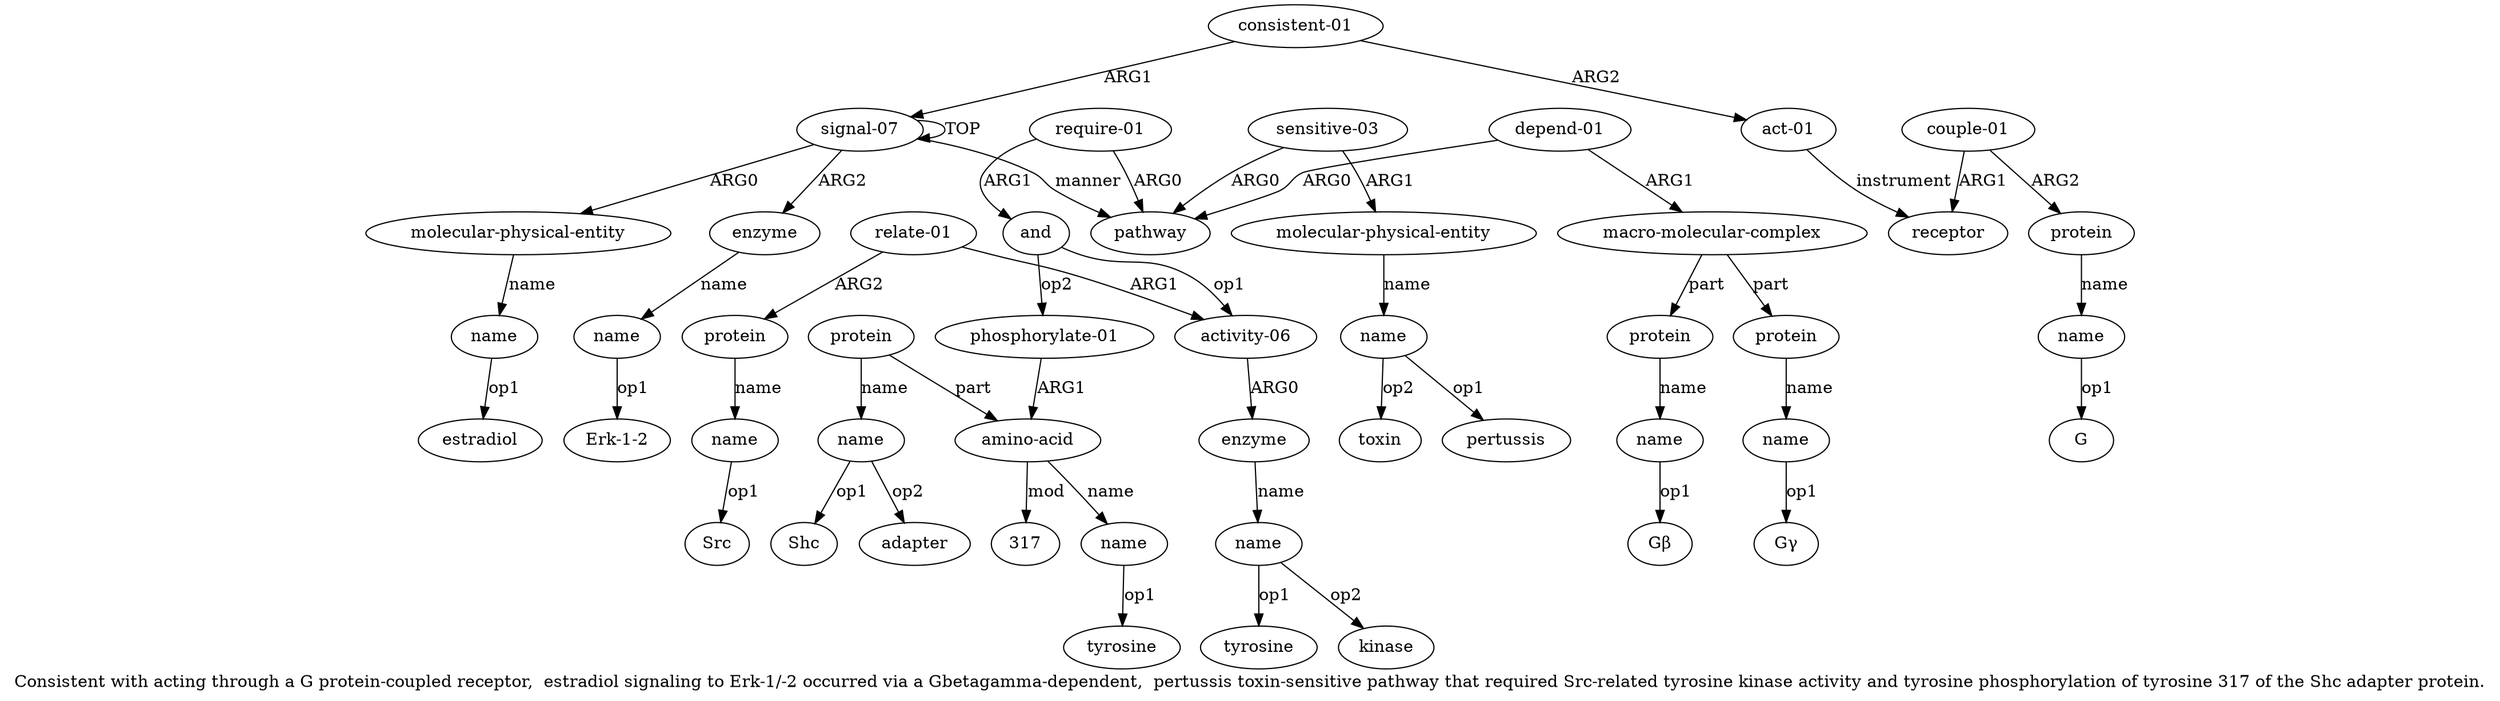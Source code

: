 digraph  {
	graph [label="Consistent with acting through a G protein-coupled receptor,  estradiol signaling to Erk-1/-2 occurred via a Gbetagamma-dependent,  \
pertussis toxin-sensitive pathway that required Src-related tyrosine kinase activity and tyrosine phosphorylation of tyrosine 317 \
of the Shc adapter protein."];
	node [label="\N"];
	a20	 [color=black,
		gold_ind=20,
		gold_label="relate-01",
		label="relate-01",
		test_ind=20,
		test_label="relate-01"];
	a21	 [color=black,
		gold_ind=21,
		gold_label=protein,
		label=protein,
		test_ind=21,
		test_label=protein];
	a20 -> a21 [key=0,
	color=black,
	gold_label=ARG2,
	label=ARG2,
	test_label=ARG2];
a17 [color=black,
	gold_ind=17,
	gold_label="activity-06",
	label="activity-06",
	test_ind=17,
	test_label="activity-06"];
a20 -> a17 [key=0,
color=black,
gold_label=ARG1,
label=ARG1,
test_label=ARG1];
a22 [color=black,
gold_ind=22,
gold_label=name,
label=name,
test_ind=22,
test_label=name];
a21 -> a22 [key=0,
color=black,
gold_label=name,
label=name,
test_label=name];
"a22 Src" [color=black,
gold_ind=-1,
gold_label=Src,
label=Src,
test_ind=-1,
test_label=Src];
a22 -> "a22 Src" [key=0,
color=black,
gold_label=op1,
label=op1,
test_label=op1];
a23 [color=black,
gold_ind=23,
gold_label="phosphorylate-01",
label="phosphorylate-01",
test_ind=23,
test_label="phosphorylate-01"];
a24 [color=black,
gold_ind=24,
gold_label="amino-acid",
label="amino-acid",
test_ind=24,
test_label="amino-acid"];
a23 -> a24 [key=0,
color=black,
gold_label=ARG1,
label=ARG1,
test_label=ARG1];
a25 [color=black,
gold_ind=25,
gold_label=name,
label=name,
test_ind=25,
test_label=name];
a24 -> a25 [key=0,
color=black,
gold_label=name,
label=name,
test_label=name];
"a24 317" [color=black,
gold_ind=-1,
gold_label=317,
label=317,
test_ind=-1,
test_label=317];
a24 -> "a24 317" [key=0,
color=black,
gold_label=mod,
label=mod,
test_label=mod];
"a25 tyrosine" [color=black,
gold_ind=-1,
gold_label=tyrosine,
label=tyrosine,
test_ind=-1,
test_label=tyrosine];
a25 -> "a25 tyrosine" [key=0,
color=black,
gold_label=op1,
label=op1,
test_label=op1];
a26 [color=black,
gold_ind=26,
gold_label=protein,
label=protein,
test_ind=26,
test_label=protein];
a26 -> a24 [key=0,
color=black,
gold_label=part,
label=part,
test_label=part];
a27 [color=black,
gold_ind=27,
gold_label=name,
label=name,
test_ind=27,
test_label=name];
a26 -> a27 [key=0,
color=black,
gold_label=name,
label=name,
test_label=name];
"a27 adapter" [color=black,
gold_ind=-1,
gold_label=adapter,
label=adapter,
test_ind=-1,
test_label=adapter];
a27 -> "a27 adapter" [key=0,
color=black,
gold_label=op2,
label=op2,
test_label=op2];
"a27 Shc" [color=black,
gold_ind=-1,
gold_label=Shc,
label=Shc,
test_ind=-1,
test_label=Shc];
a27 -> "a27 Shc" [key=0,
color=black,
gold_label=op1,
label=op1,
test_label=op1];
a28 [color=black,
gold_ind=28,
gold_label="consistent-01",
label="consistent-01",
test_ind=28,
test_label="consistent-01"];
a29 [color=black,
gold_ind=29,
gold_label="act-01",
label="act-01",
test_ind=29,
test_label="act-01"];
a28 -> a29 [key=0,
color=black,
gold_label=ARG2,
label=ARG2,
test_label=ARG2];
a0 [color=black,
gold_ind=0,
gold_label="signal-07",
label="signal-07",
test_ind=0,
test_label="signal-07"];
a28 -> a0 [key=0,
color=black,
gold_label=ARG1,
label=ARG1,
test_label=ARG1];
a30 [color=black,
gold_ind=30,
gold_label=receptor,
label=receptor,
test_ind=30,
test_label=receptor];
a29 -> a30 [key=0,
color=black,
gold_label=instrument,
label=instrument,
test_label=instrument];
a31 [color=black,
gold_ind=31,
gold_label="couple-01",
label="couple-01",
test_ind=31,
test_label="couple-01"];
a31 -> a30 [key=0,
color=black,
gold_label=ARG1,
label=ARG1,
test_label=ARG1];
a32 [color=black,
gold_ind=32,
gold_label=protein,
label=protein,
test_ind=32,
test_label=protein];
a31 -> a32 [key=0,
color=black,
gold_label=ARG2,
label=ARG2,
test_label=ARG2];
"a9 Gβ" [color=black,
gold_ind=-1,
gold_label=Gβ,
label=Gβ,
test_ind=-1,
test_label=Gβ];
"a2 estradiol" [color=black,
gold_ind=-1,
gold_label=estradiol,
label=estradiol,
test_ind=-1,
test_label=estradiol];
a33 [color=black,
gold_ind=33,
gold_label=name,
label=name,
test_ind=33,
test_label=name];
"a33 G" [color=black,
gold_ind=-1,
gold_label=G,
label=G,
test_ind=-1,
test_label=G];
a33 -> "a33 G" [key=0,
color=black,
gold_label=op1,
label=op1,
test_label=op1];
"a4 Erk-1-2" [color=black,
gold_ind=-1,
gold_label="Erk-1-2",
label="Erk-1-2",
test_ind=-1,
test_label="Erk-1-2"];
a32 -> a33 [key=0,
color=black,
gold_label=name,
label=name,
test_label=name];
a15 [color=black,
gold_ind=15,
gold_label="require-01",
label="require-01",
test_ind=15,
test_label="require-01"];
a16 [color=black,
gold_ind=16,
gold_label=and,
label=and,
test_ind=16,
test_label=and];
a15 -> a16 [key=0,
color=black,
gold_label=ARG1,
label=ARG1,
test_label=ARG1];
a5 [color=black,
gold_ind=5,
gold_label=pathway,
label=pathway,
test_ind=5,
test_label=pathway];
a15 -> a5 [key=0,
color=black,
gold_label=ARG0,
label=ARG0,
test_label=ARG0];
a14 [color=black,
gold_ind=14,
gold_label=name,
label=name,
test_ind=14,
test_label=name];
"a14 pertussis" [color=black,
gold_ind=-1,
gold_label=pertussis,
label=pertussis,
test_ind=-1,
test_label=pertussis];
a14 -> "a14 pertussis" [key=0,
color=black,
gold_label=op1,
label=op1,
test_label=op1];
"a14 toxin" [color=black,
gold_ind=-1,
gold_label=toxin,
label=toxin,
test_ind=-1,
test_label=toxin];
a14 -> "a14 toxin" [key=0,
color=black,
gold_label=op2,
label=op2,
test_label=op2];
a18 [color=black,
gold_ind=18,
gold_label=enzyme,
label=enzyme,
test_ind=18,
test_label=enzyme];
a17 -> a18 [key=0,
color=black,
gold_label=ARG0,
label=ARG0,
test_label=ARG0];
a16 -> a23 [key=0,
color=black,
gold_label=op2,
label=op2,
test_label=op2];
a16 -> a17 [key=0,
color=black,
gold_label=op1,
label=op1,
test_label=op1];
a11 [color=black,
gold_ind=11,
gold_label=name,
label=name,
test_ind=11,
test_label=name];
"a11 Gγ" [color=black,
gold_ind=-1,
gold_label=Gγ,
label=Gγ,
test_ind=-1,
test_label=Gγ];
a11 -> "a11 Gγ" [key=0,
color=black,
gold_label=op1,
label=op1,
test_label=op1];
a10 [color=black,
gold_ind=10,
gold_label=protein,
label=protein,
test_ind=10,
test_label=protein];
a10 -> a11 [key=0,
color=black,
gold_label=name,
label=name,
test_label=name];
a13 [color=black,
gold_ind=13,
gold_label="molecular-physical-entity",
label="molecular-physical-entity",
test_ind=13,
test_label="molecular-physical-entity"];
a13 -> a14 [key=0,
color=black,
gold_label=name,
label=name,
test_label=name];
a12 [color=black,
gold_ind=12,
gold_label="sensitive-03",
label="sensitive-03",
test_ind=12,
test_label="sensitive-03"];
a12 -> a13 [key=0,
color=black,
gold_label=ARG1,
label=ARG1,
test_label=ARG1];
a12 -> a5 [key=0,
color=black,
gold_label=ARG0,
label=ARG0,
test_label=ARG0];
a19 [color=black,
gold_ind=19,
gold_label=name,
label=name,
test_ind=19,
test_label=name];
"a19 tyrosine" [color=black,
gold_ind=-1,
gold_label=tyrosine,
label=tyrosine,
test_ind=-1,
test_label=tyrosine];
a19 -> "a19 tyrosine" [key=0,
color=black,
gold_label=op1,
label=op1,
test_label=op1];
"a19 kinase" [color=black,
gold_ind=-1,
gold_label=kinase,
label=kinase,
test_ind=-1,
test_label=kinase];
a19 -> "a19 kinase" [key=0,
color=black,
gold_label=op2,
label=op2,
test_label=op2];
a18 -> a19 [key=0,
color=black,
gold_label=name,
label=name,
test_label=name];
a1 [color=black,
gold_ind=1,
gold_label="molecular-physical-entity",
label="molecular-physical-entity",
test_ind=1,
test_label="molecular-physical-entity"];
a2 [color=black,
gold_ind=2,
gold_label=name,
label=name,
test_ind=2,
test_label=name];
a1 -> a2 [key=0,
color=black,
gold_label=name,
label=name,
test_label=name];
a0 -> a1 [key=0,
color=black,
gold_label=ARG0,
label=ARG0,
test_label=ARG0];
a0 -> a0 [key=0,
color=black,
gold_label=TOP,
label=TOP,
test_label=TOP];
a3 [color=black,
gold_ind=3,
gold_label=enzyme,
label=enzyme,
test_ind=3,
test_label=enzyme];
a0 -> a3 [key=0,
color=black,
gold_label=ARG2,
label=ARG2,
test_label=ARG2];
a0 -> a5 [key=0,
color=black,
gold_label=manner,
label=manner,
test_label=manner];
a4 [color=black,
gold_ind=4,
gold_label=name,
label=name,
test_ind=4,
test_label=name];
a3 -> a4 [key=0,
color=black,
gold_label=name,
label=name,
test_label=name];
a2 -> "a2 estradiol" [key=0,
color=black,
gold_label=op1,
label=op1,
test_label=op1];
a4 -> "a4 Erk-1-2" [key=0,
color=black,
gold_label=op1,
label=op1,
test_label=op1];
a7 [color=black,
gold_ind=7,
gold_label="macro-molecular-complex",
label="macro-molecular-complex",
test_ind=7,
test_label="macro-molecular-complex"];
a7 -> a10 [key=0,
color=black,
gold_label=part,
label=part,
test_label=part];
a8 [color=black,
gold_ind=8,
gold_label=protein,
label=protein,
test_ind=8,
test_label=protein];
a7 -> a8 [key=0,
color=black,
gold_label=part,
label=part,
test_label=part];
a6 [color=black,
gold_ind=6,
gold_label="depend-01",
label="depend-01",
test_ind=6,
test_label="depend-01"];
a6 -> a5 [key=0,
color=black,
gold_label=ARG0,
label=ARG0,
test_label=ARG0];
a6 -> a7 [key=0,
color=black,
gold_label=ARG1,
label=ARG1,
test_label=ARG1];
a9 [color=black,
gold_ind=9,
gold_label=name,
label=name,
test_ind=9,
test_label=name];
a9 -> "a9 Gβ" [key=0,
color=black,
gold_label=op1,
label=op1,
test_label=op1];
a8 -> a9 [key=0,
color=black,
gold_label=name,
label=name,
test_label=name];
}
